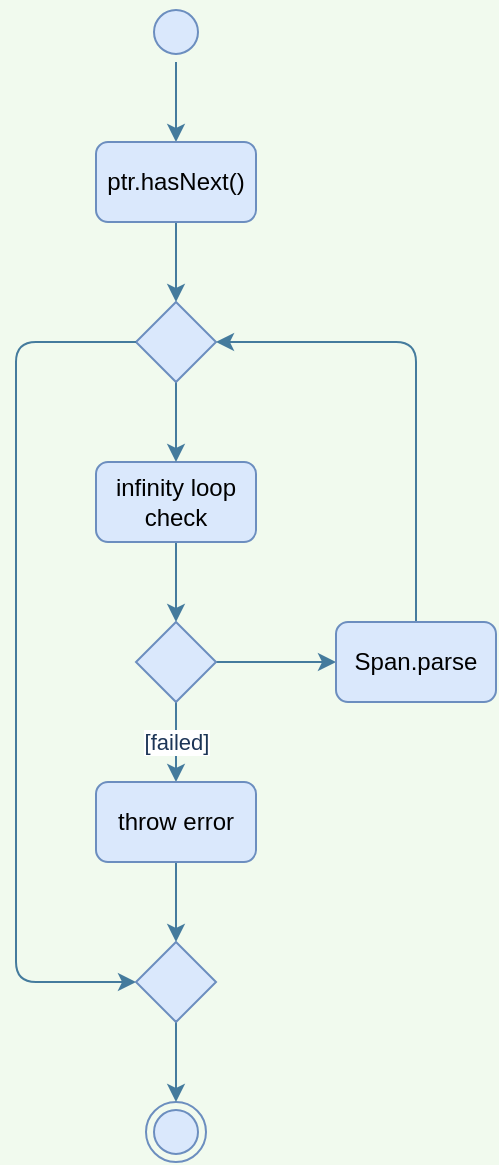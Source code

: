 <mxfile version="16.5.1" type="device" pages="2"><diagram id="2AC-zJXBYW3SKPbqxkfE" name="Parsing Doc"><mxGraphModel dx="782" dy="816" grid="1" gridSize="10" guides="1" tooltips="1" connect="1" arrows="1" fold="1" page="1" pageScale="1" pageWidth="850" pageHeight="1100" background="#F1FAEE" math="0" shadow="0"><root><mxCell id="0"/><mxCell id="1" parent="0"/><mxCell id="dW30HvfybYLcW9w5brBP-12" value="" style="ellipse;html=1;shape=endState;fillColor=#dae8fc;strokeColor=#6c8ebf;rounded=0;sketch=0;" vertex="1" parent="1"><mxGeometry x="105" y="600" width="30" height="30" as="geometry"/></mxCell><mxCell id="dW30HvfybYLcW9w5brBP-20" value="" style="edgeStyle=orthogonalEdgeStyle;curved=0;rounded=1;sketch=0;orthogonalLoop=1;jettySize=auto;html=1;fontColor=#1D3557;strokeColor=#457B9D;fillColor=#A8DADC;" edge="1" parent="1" source="dW30HvfybYLcW9w5brBP-13" target="dW30HvfybYLcW9w5brBP-17"><mxGeometry relative="1" as="geometry"/></mxCell><mxCell id="dW30HvfybYLcW9w5brBP-13" value="" style="ellipse;html=1;shape=startState;fillColor=#dae8fc;strokeColor=#6c8ebf;rounded=0;sketch=0;" vertex="1" parent="1"><mxGeometry x="105" y="50" width="30" height="30" as="geometry"/></mxCell><mxCell id="dW30HvfybYLcW9w5brBP-23" value="" style="edgeStyle=orthogonalEdgeStyle;curved=0;rounded=1;sketch=0;orthogonalLoop=1;jettySize=auto;html=1;fontColor=#1D3557;strokeColor=#457B9D;fillColor=#A8DADC;" edge="1" parent="1" source="dW30HvfybYLcW9w5brBP-17" target="dW30HvfybYLcW9w5brBP-22"><mxGeometry relative="1" as="geometry"/></mxCell><mxCell id="dW30HvfybYLcW9w5brBP-17" value="ptr.hasNext()" style="rounded=1;whiteSpace=wrap;html=1;sketch=0;strokeColor=#6c8ebf;fillColor=#dae8fc;" vertex="1" parent="1"><mxGeometry x="80" y="120" width="80" height="40" as="geometry"/></mxCell><mxCell id="dW30HvfybYLcW9w5brBP-28" value="" style="edgeStyle=orthogonalEdgeStyle;curved=0;rounded=1;sketch=0;orthogonalLoop=1;jettySize=auto;html=1;fontColor=#1D3557;strokeColor=#457B9D;fillColor=#A8DADC;" edge="1" parent="1" source="dW30HvfybYLcW9w5brBP-21" target="dW30HvfybYLcW9w5brBP-26"><mxGeometry relative="1" as="geometry"/></mxCell><mxCell id="dW30HvfybYLcW9w5brBP-21" value="infinity loop check" style="rounded=1;whiteSpace=wrap;html=1;sketch=0;strokeColor=#6c8ebf;fillColor=#dae8fc;" vertex="1" parent="1"><mxGeometry x="80" y="280" width="80" height="40" as="geometry"/></mxCell><mxCell id="dW30HvfybYLcW9w5brBP-24" value="" style="edgeStyle=orthogonalEdgeStyle;curved=0;rounded=1;sketch=0;orthogonalLoop=1;jettySize=auto;html=1;fontColor=#1D3557;strokeColor=#457B9D;fillColor=#A8DADC;" edge="1" parent="1" source="dW30HvfybYLcW9w5brBP-22" target="dW30HvfybYLcW9w5brBP-21"><mxGeometry relative="1" as="geometry"/></mxCell><mxCell id="dW30HvfybYLcW9w5brBP-22" value="" style="rhombus;whiteSpace=wrap;html=1;rounded=0;sketch=0;strokeColor=#6c8ebf;strokeWidth=1;fillColor=#dae8fc;" vertex="1" parent="1"><mxGeometry x="100" y="200" width="40" height="40" as="geometry"/></mxCell><mxCell id="dW30HvfybYLcW9w5brBP-25" value="" style="edgeStyle=orthogonalEdgeStyle;curved=0;rounded=1;sketch=0;orthogonalLoop=1;jettySize=auto;html=1;fontColor=#1D3557;strokeColor=#457B9D;fillColor=#A8DADC;exitX=0;exitY=0.5;exitDx=0;exitDy=0;entryX=0;entryY=0.5;entryDx=0;entryDy=0;" edge="1" parent="1" source="dW30HvfybYLcW9w5brBP-22" target="dW30HvfybYLcW9w5brBP-30"><mxGeometry relative="1" as="geometry"><mxPoint x="110.0" y="240" as="sourcePoint"/><mxPoint x="-10" y="300" as="targetPoint"/><Array as="points"><mxPoint x="40" y="220"/><mxPoint x="40" y="540"/></Array></mxGeometry></mxCell><mxCell id="dW30HvfybYLcW9w5brBP-29" value="[failed]" style="edgeStyle=orthogonalEdgeStyle;curved=0;rounded=1;sketch=0;orthogonalLoop=1;jettySize=auto;html=1;fontColor=#1D3557;strokeColor=#457B9D;fillColor=#A8DADC;" edge="1" parent="1" source="dW30HvfybYLcW9w5brBP-26" target="dW30HvfybYLcW9w5brBP-27"><mxGeometry relative="1" as="geometry"/></mxCell><mxCell id="dW30HvfybYLcW9w5brBP-35" value="" style="edgeStyle=orthogonalEdgeStyle;curved=0;rounded=1;sketch=0;orthogonalLoop=1;jettySize=auto;html=1;fontColor=#1D3557;strokeColor=#457B9D;fillColor=#A8DADC;" edge="1" parent="1" source="dW30HvfybYLcW9w5brBP-26" target="dW30HvfybYLcW9w5brBP-34"><mxGeometry relative="1" as="geometry"/></mxCell><mxCell id="dW30HvfybYLcW9w5brBP-26" value="" style="rhombus;whiteSpace=wrap;html=1;rounded=0;sketch=0;strokeColor=#6c8ebf;strokeWidth=1;fillColor=#dae8fc;" vertex="1" parent="1"><mxGeometry x="100" y="360" width="40" height="40" as="geometry"/></mxCell><mxCell id="dW30HvfybYLcW9w5brBP-31" value="" style="edgeStyle=orthogonalEdgeStyle;curved=0;rounded=1;sketch=0;orthogonalLoop=1;jettySize=auto;html=1;fontColor=#1D3557;strokeColor=#457B9D;fillColor=#A8DADC;" edge="1" parent="1" source="dW30HvfybYLcW9w5brBP-27" target="dW30HvfybYLcW9w5brBP-30"><mxGeometry relative="1" as="geometry"/></mxCell><mxCell id="dW30HvfybYLcW9w5brBP-27" value="throw error" style="rounded=1;whiteSpace=wrap;html=1;sketch=0;strokeColor=#6c8ebf;fillColor=#dae8fc;" vertex="1" parent="1"><mxGeometry x="80" y="440" width="80" height="40" as="geometry"/></mxCell><mxCell id="dW30HvfybYLcW9w5brBP-32" value="" style="edgeStyle=orthogonalEdgeStyle;curved=0;rounded=1;sketch=0;orthogonalLoop=1;jettySize=auto;html=1;fontColor=#1D3557;strokeColor=#457B9D;fillColor=#A8DADC;" edge="1" parent="1" source="dW30HvfybYLcW9w5brBP-30" target="dW30HvfybYLcW9w5brBP-12"><mxGeometry relative="1" as="geometry"/></mxCell><mxCell id="dW30HvfybYLcW9w5brBP-30" value="" style="rhombus;whiteSpace=wrap;html=1;rounded=0;sketch=0;strokeColor=#6c8ebf;strokeWidth=1;fillColor=#dae8fc;" vertex="1" parent="1"><mxGeometry x="100" y="520" width="40" height="40" as="geometry"/></mxCell><mxCell id="dW30HvfybYLcW9w5brBP-36" style="edgeStyle=orthogonalEdgeStyle;curved=0;rounded=1;sketch=0;orthogonalLoop=1;jettySize=auto;html=1;entryX=1;entryY=0.5;entryDx=0;entryDy=0;fontColor=#1D3557;strokeColor=#457B9D;fillColor=#A8DADC;exitX=0.5;exitY=0;exitDx=0;exitDy=0;" edge="1" parent="1" source="dW30HvfybYLcW9w5brBP-34" target="dW30HvfybYLcW9w5brBP-22"><mxGeometry relative="1" as="geometry"/></mxCell><mxCell id="dW30HvfybYLcW9w5brBP-34" value="Span.parse" style="rounded=1;whiteSpace=wrap;html=1;sketch=0;strokeColor=#6c8ebf;fillColor=#dae8fc;" vertex="1" parent="1"><mxGeometry x="200" y="360" width="80" height="40" as="geometry"/></mxCell></root></mxGraphModel></diagram><diagram id="IKbSdVFix6ueAQbZ7h4J" name="Page-2"><mxGraphModel dx="782" dy="816" grid="1" gridSize="10" guides="1" tooltips="1" connect="1" arrows="1" fold="1" page="1" pageScale="1" pageWidth="850" pageHeight="1100" background="#F1FAEE" math="0" shadow="0"><root><mxCell id="mVqijxElRPC31pAtqZUh-0"/><mxCell id="mVqijxElRPC31pAtqZUh-1" parent="mVqijxElRPC31pAtqZUh-0"/><mxCell id="jhNJy9TM2uiW36e_LwPm-0" value="&lt;p style=&quot;margin: 0px ; margin-top: 4px ; text-align: center ; text-decoration: underline&quot;&gt;&lt;b&gt;Span:Abstract&lt;/b&gt;&lt;/p&gt;&lt;hr&gt;&lt;p style=&quot;margin: 0px ; margin-left: 8px&quot;&gt;field1 = value1&lt;br&gt;field2 = value2&lt;br&gt;field3 = value3&lt;/p&gt;" style="verticalAlign=top;align=left;overflow=fill;fontSize=12;fontFamily=Helvetica;html=1;rounded=0;sketch=0;strokeColor=#6c8ebf;fillColor=#dae8fc;" vertex="1" parent="mVqijxElRPC31pAtqZUh-1"><mxGeometry x="220" y="220" width="160" height="90" as="geometry"/></mxCell></root></mxGraphModel></diagram></mxfile>